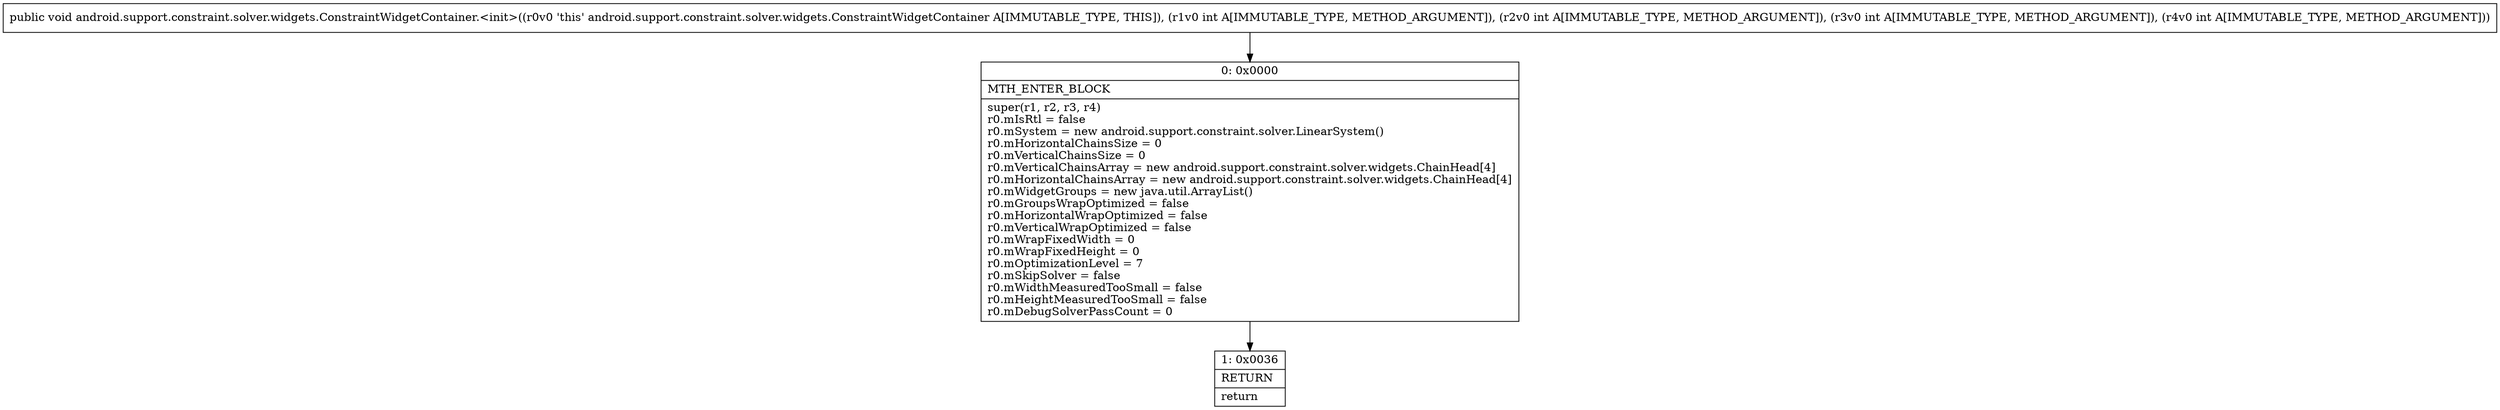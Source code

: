 digraph "CFG forandroid.support.constraint.solver.widgets.ConstraintWidgetContainer.\<init\>(IIII)V" {
Node_0 [shape=record,label="{0\:\ 0x0000|MTH_ENTER_BLOCK\l|super(r1, r2, r3, r4)\lr0.mIsRtl = false\lr0.mSystem = new android.support.constraint.solver.LinearSystem()\lr0.mHorizontalChainsSize = 0\lr0.mVerticalChainsSize = 0\lr0.mVerticalChainsArray = new android.support.constraint.solver.widgets.ChainHead[4]\lr0.mHorizontalChainsArray = new android.support.constraint.solver.widgets.ChainHead[4]\lr0.mWidgetGroups = new java.util.ArrayList()\lr0.mGroupsWrapOptimized = false\lr0.mHorizontalWrapOptimized = false\lr0.mVerticalWrapOptimized = false\lr0.mWrapFixedWidth = 0\lr0.mWrapFixedHeight = 0\lr0.mOptimizationLevel = 7\lr0.mSkipSolver = false\lr0.mWidthMeasuredTooSmall = false\lr0.mHeightMeasuredTooSmall = false\lr0.mDebugSolverPassCount = 0\l}"];
Node_1 [shape=record,label="{1\:\ 0x0036|RETURN\l|return\l}"];
MethodNode[shape=record,label="{public void android.support.constraint.solver.widgets.ConstraintWidgetContainer.\<init\>((r0v0 'this' android.support.constraint.solver.widgets.ConstraintWidgetContainer A[IMMUTABLE_TYPE, THIS]), (r1v0 int A[IMMUTABLE_TYPE, METHOD_ARGUMENT]), (r2v0 int A[IMMUTABLE_TYPE, METHOD_ARGUMENT]), (r3v0 int A[IMMUTABLE_TYPE, METHOD_ARGUMENT]), (r4v0 int A[IMMUTABLE_TYPE, METHOD_ARGUMENT])) }"];
MethodNode -> Node_0;
Node_0 -> Node_1;
}

